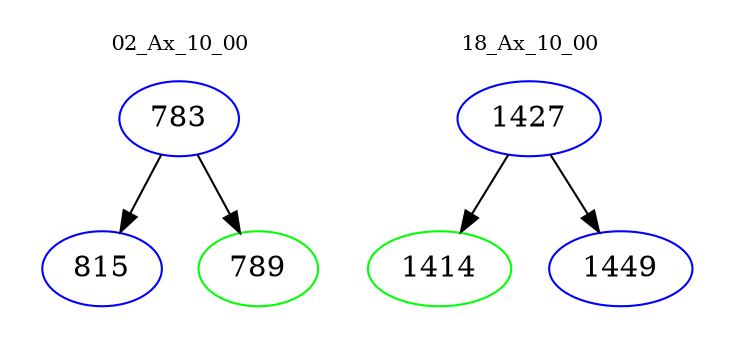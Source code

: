 digraph{
subgraph cluster_0 {
color = white
label = "02_Ax_10_00";
fontsize=10;
T0_783 [label="783", color="blue"]
T0_783 -> T0_815 [color="black"]
T0_815 [label="815", color="blue"]
T0_783 -> T0_789 [color="black"]
T0_789 [label="789", color="green"]
}
subgraph cluster_1 {
color = white
label = "18_Ax_10_00";
fontsize=10;
T1_1427 [label="1427", color="blue"]
T1_1427 -> T1_1414 [color="black"]
T1_1414 [label="1414", color="green"]
T1_1427 -> T1_1449 [color="black"]
T1_1449 [label="1449", color="blue"]
}
}
